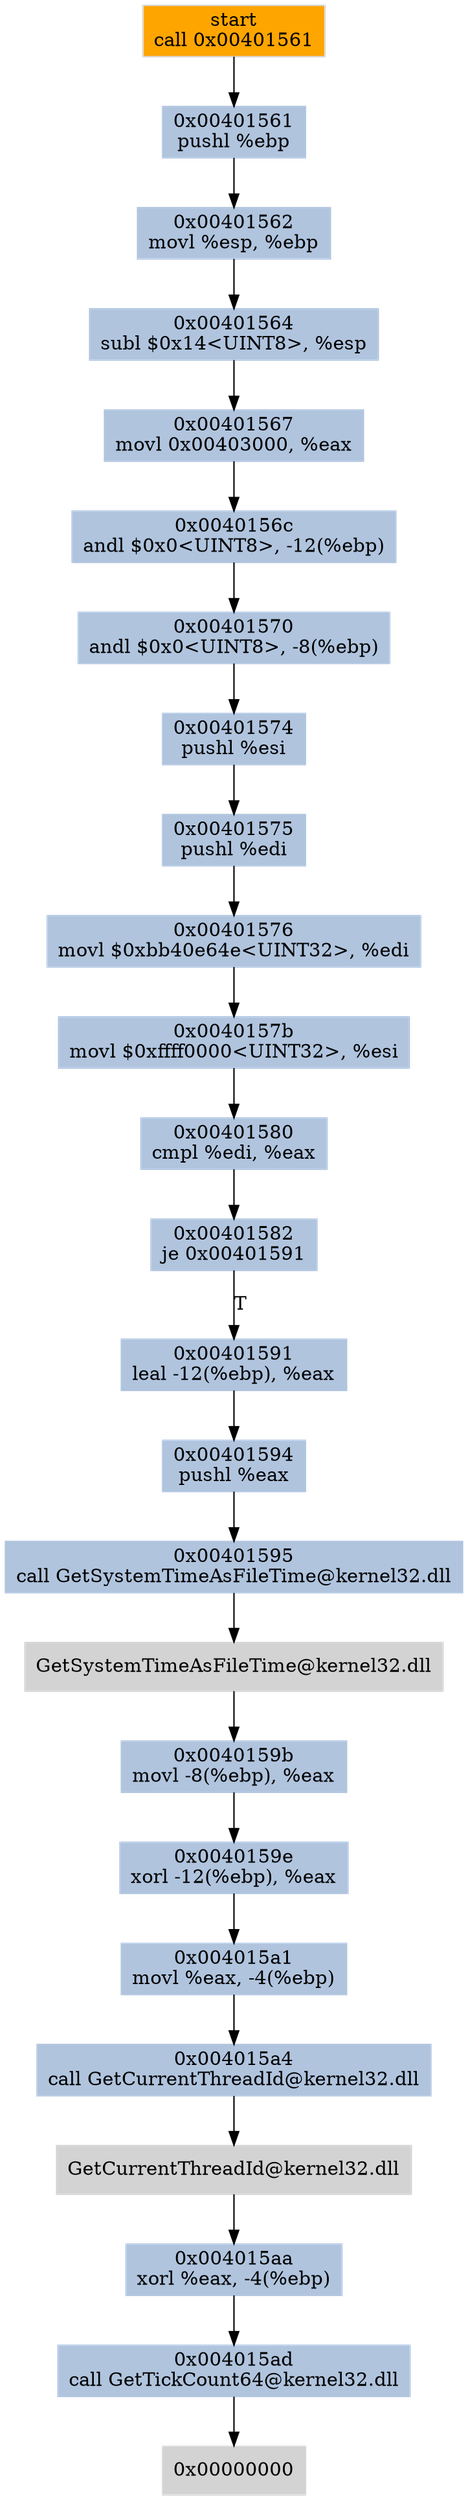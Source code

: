 digraph G {
node[shape=rectangle,style=filled,fillcolor=lightsteelblue,color=lightsteelblue]
bgcolor="transparent"
a0x0040127bcall_0x00401561[label="start\ncall 0x00401561",color="lightgrey",fillcolor="orange"];
a0x00401561pushl_ebp[label="0x00401561\npushl %ebp"];
a0x00401562movl_esp_ebp[label="0x00401562\nmovl %esp, %ebp"];
a0x00401564subl_0x14UINT8_esp[label="0x00401564\nsubl $0x14<UINT8>, %esp"];
a0x00401567movl_0x00403000_eax[label="0x00401567\nmovl 0x00403000, %eax"];
a0x0040156candl_0x0UINT8__12ebp_[label="0x0040156c\nandl $0x0<UINT8>, -12(%ebp)"];
a0x00401570andl_0x0UINT8__8ebp_[label="0x00401570\nandl $0x0<UINT8>, -8(%ebp)"];
a0x00401574pushl_esi[label="0x00401574\npushl %esi"];
a0x00401575pushl_edi[label="0x00401575\npushl %edi"];
a0x00401576movl_0xbb40e64eUINT32_edi[label="0x00401576\nmovl $0xbb40e64e<UINT32>, %edi"];
a0x0040157bmovl_0xffff0000UINT32_esi[label="0x0040157b\nmovl $0xffff0000<UINT32>, %esi"];
a0x00401580cmpl_edi_eax[label="0x00401580\ncmpl %edi, %eax"];
a0x00401582je_0x00401591[label="0x00401582\nje 0x00401591"];
a0x00401591leal__12ebp__eax[label="0x00401591\nleal -12(%ebp), %eax"];
a0x00401594pushl_eax[label="0x00401594\npushl %eax"];
a0x00401595call_GetSystemTimeAsFileTime_kernel32_dll[label="0x00401595\ncall GetSystemTimeAsFileTime@kernel32.dll"];
GetSystemTimeAsFileTime_kernel32_dll[label="GetSystemTimeAsFileTime@kernel32.dll",color="lightgrey",fillcolor="lightgrey"];
a0x0040159bmovl__8ebp__eax[label="0x0040159b\nmovl -8(%ebp), %eax"];
a0x0040159exorl__12ebp__eax[label="0x0040159e\nxorl -12(%ebp), %eax"];
a0x004015a1movl_eax__4ebp_[label="0x004015a1\nmovl %eax, -4(%ebp)"];
a0x004015a4call_GetCurrentThreadId_kernel32_dll[label="0x004015a4\ncall GetCurrentThreadId@kernel32.dll"];
GetCurrentThreadId_kernel32_dll[label="GetCurrentThreadId@kernel32.dll",color="lightgrey",fillcolor="lightgrey"];
a0x004015aaxorl_eax__4ebp_[label="0x004015aa\nxorl %eax, -4(%ebp)"];
a0x004015adcall_GetTickCount64_kernel32_dll[label="0x004015ad\ncall GetTickCount64@kernel32.dll"];
a0x00000000[label="0x00000000",color="lightgrey",fillcolor="lightgrey"];
a0x0040127bcall_0x00401561 -> a0x00401561pushl_ebp [color="#000000"];
a0x00401561pushl_ebp -> a0x00401562movl_esp_ebp [color="#000000"];
a0x00401562movl_esp_ebp -> a0x00401564subl_0x14UINT8_esp [color="#000000"];
a0x00401564subl_0x14UINT8_esp -> a0x00401567movl_0x00403000_eax [color="#000000"];
a0x00401567movl_0x00403000_eax -> a0x0040156candl_0x0UINT8__12ebp_ [color="#000000"];
a0x0040156candl_0x0UINT8__12ebp_ -> a0x00401570andl_0x0UINT8__8ebp_ [color="#000000"];
a0x00401570andl_0x0UINT8__8ebp_ -> a0x00401574pushl_esi [color="#000000"];
a0x00401574pushl_esi -> a0x00401575pushl_edi [color="#000000"];
a0x00401575pushl_edi -> a0x00401576movl_0xbb40e64eUINT32_edi [color="#000000"];
a0x00401576movl_0xbb40e64eUINT32_edi -> a0x0040157bmovl_0xffff0000UINT32_esi [color="#000000"];
a0x0040157bmovl_0xffff0000UINT32_esi -> a0x00401580cmpl_edi_eax [color="#000000"];
a0x00401580cmpl_edi_eax -> a0x00401582je_0x00401591 [color="#000000"];
a0x00401582je_0x00401591 -> a0x00401591leal__12ebp__eax [color="#000000",label="T"];
a0x00401591leal__12ebp__eax -> a0x00401594pushl_eax [color="#000000"];
a0x00401594pushl_eax -> a0x00401595call_GetSystemTimeAsFileTime_kernel32_dll [color="#000000"];
a0x00401595call_GetSystemTimeAsFileTime_kernel32_dll -> GetSystemTimeAsFileTime_kernel32_dll [color="#000000"];
GetSystemTimeAsFileTime_kernel32_dll -> a0x0040159bmovl__8ebp__eax [color="#000000"];
a0x0040159bmovl__8ebp__eax -> a0x0040159exorl__12ebp__eax [color="#000000"];
a0x0040159exorl__12ebp__eax -> a0x004015a1movl_eax__4ebp_ [color="#000000"];
a0x004015a1movl_eax__4ebp_ -> a0x004015a4call_GetCurrentThreadId_kernel32_dll [color="#000000"];
a0x004015a4call_GetCurrentThreadId_kernel32_dll -> GetCurrentThreadId_kernel32_dll [color="#000000"];
GetCurrentThreadId_kernel32_dll -> a0x004015aaxorl_eax__4ebp_ [color="#000000"];
a0x004015aaxorl_eax__4ebp_ -> a0x004015adcall_GetTickCount64_kernel32_dll [color="#000000"];
a0x004015adcall_GetTickCount64_kernel32_dll -> a0x00000000 [color="#000000"];
}
